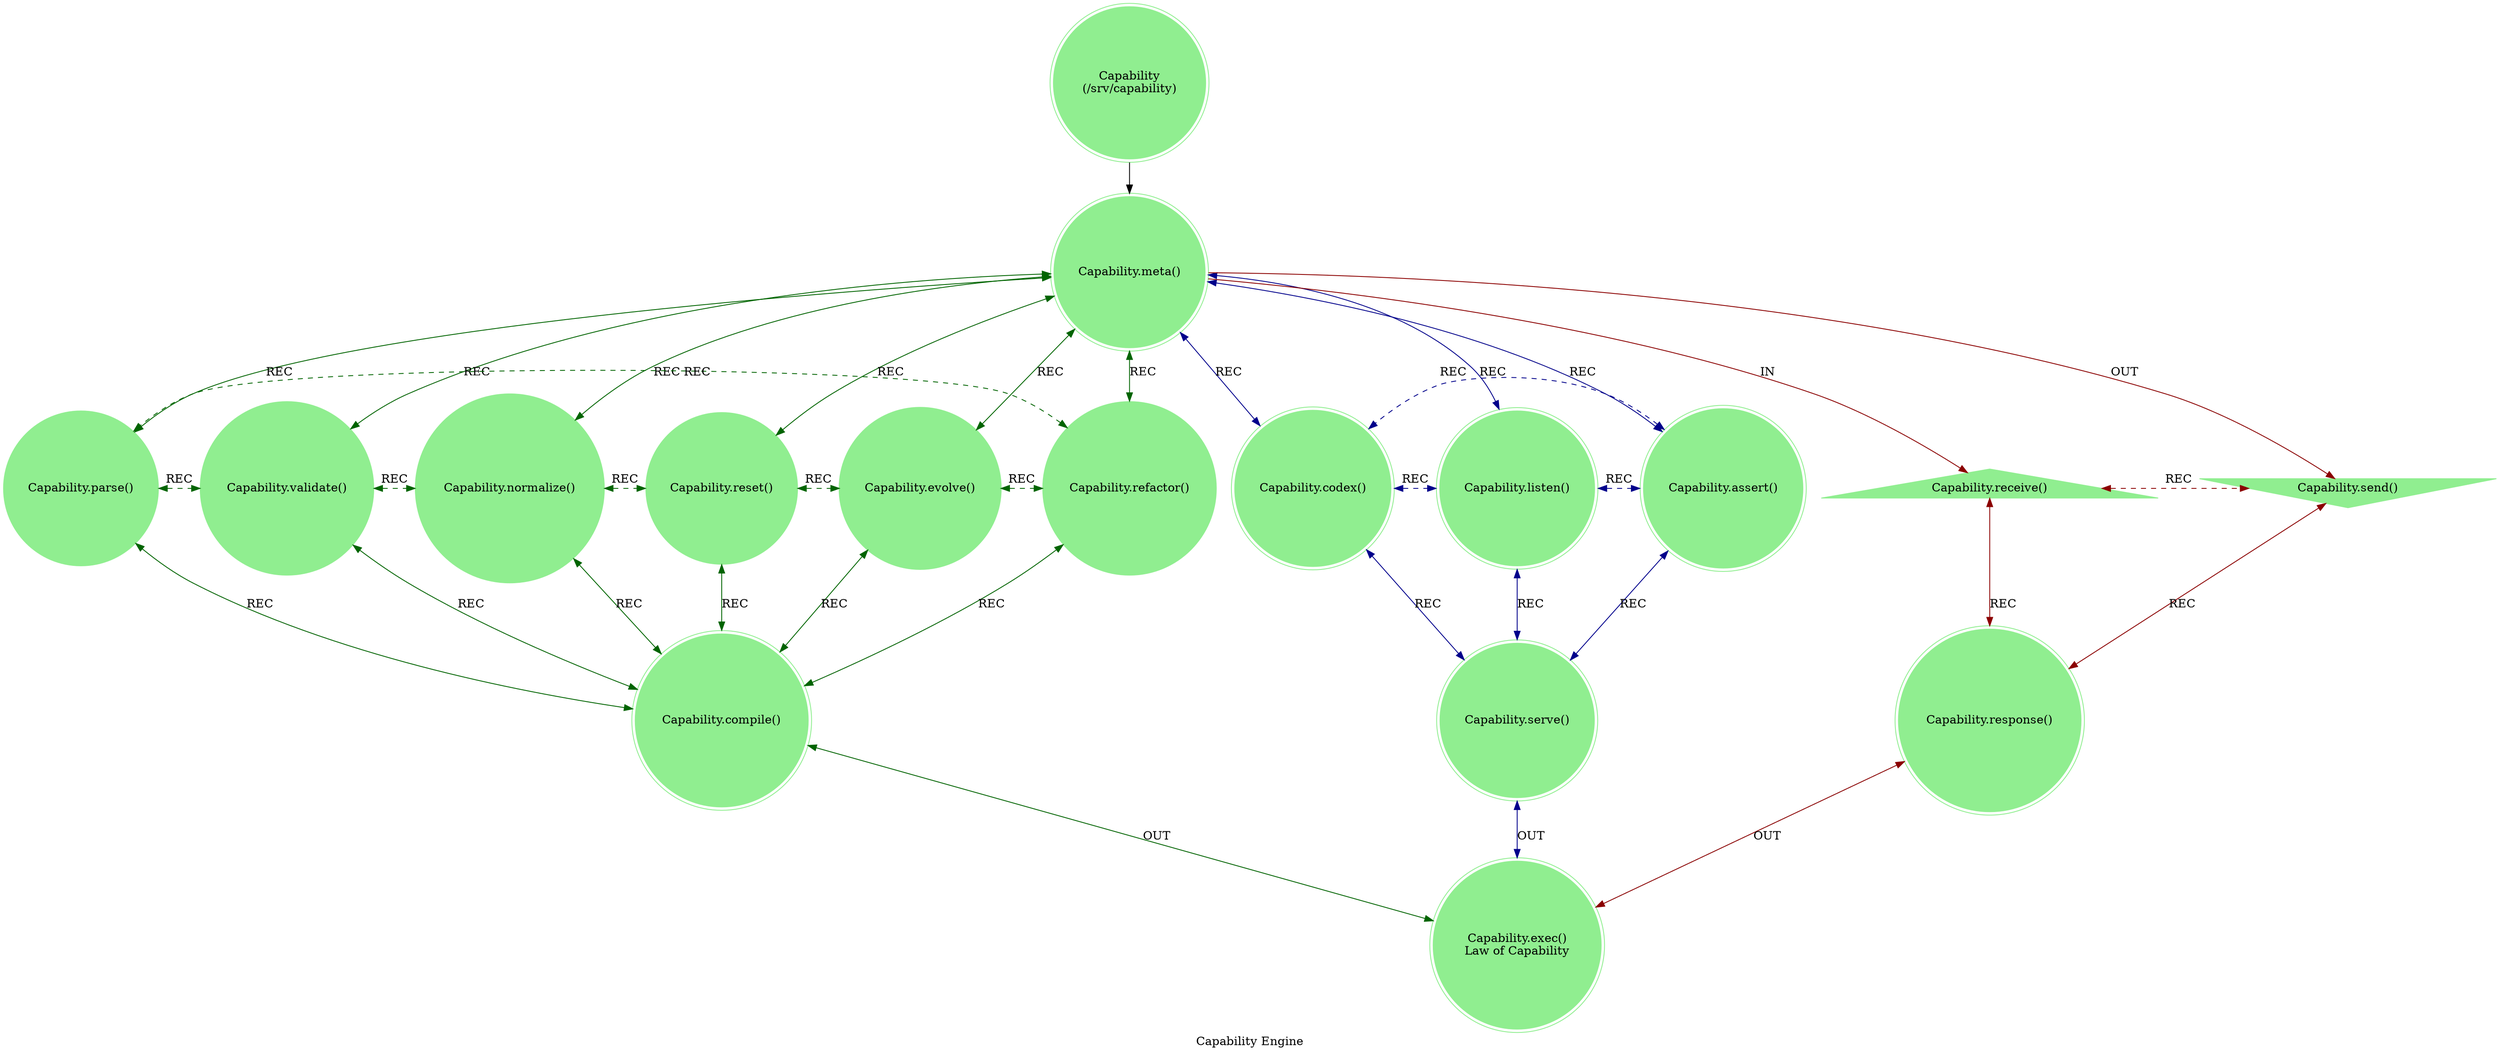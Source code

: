 digraph CapabilityEngine {
    label = "Capability Engine";
    style = filled;
    color = red;
    comment = "";
    node [shape = polygon; sides = 6; style = filled; color = lightgreen;];
    
    spark_3_mythos_t [label = "Capability\n(/srv/capability)";shape = doublecircle;];
    
    // r0::meta();r1,r2,r4,r8,r7,r5;r3,r6,r;ra::receive(),rb::send(),rc::dispatch(),rd::commit(),re::serve(),rf::exec()
    spark_0_capability_t [label = "Capability.meta()";shape = doublecircle;comment = "Engine Init";];
    spark_1_capability_t [label = "Capability.parse()";shape = circle;comment = "";];
    spark_2_capability_t [label = "Capability.validate()";shape = circle;comment = "";];
    spark_4_capability_t [label = "Capability.normalize()";shape = circle;comment = "";];
    spark_8_capability_t [label = "Capability.reset()";shape = circle;comment = "";];
    spark_7_capability_t [label = "Capability.evolve()";shape = circle;comment = "";];
    spark_5_capability_t [label = "Capability.refactor()";shape = circle;comment = "";];
    spark_3_capability_t [label = "Capability.codex()";shape = doublecircle;comment = "`/sys/codex`";];
    spark_6_capability_t [label = "Capability.listen()";shape = doublecircle;comment = "";];
    spark_9_capability_t [label = "Capability.assert()";shape = doublecircle;comment = "";];
    spark_a_capability_t [label = "Capability.receive()";shape = triangle;comment = "";];
    spark_b_capability_t [label = "Capability.send()";shape = invtriangle;comment = "";];
    spark_c_capability_t [label = "Capability.response()";shape = doublecircle;comment = "";];
    spark_d_capability_t [label = "Capability.compile()";shape = doublecircle;comment = "";];
    spark_e_capability_t [label = "Capability.serve()";shape = doublecircle;comment = "`/sys/capability`";];
    spark_f_capability_t [label = "Capability.exec()\nLaw of Capability";shape = doublecircle;comment = "";];
    
    // IN = Input
    // OUT = Output
    // REC = Recursion
    spark_3_mythos_t -> spark_0_capability_t;
    
    spark_0_capability_t -> spark_a_capability_t [label = "IN"; color = darkred; comment = "";];
    spark_0_capability_t -> spark_b_capability_t [label = "OUT"; color = darkred; comment = "";];
    spark_0_capability_t -> {spark_3_capability_t spark_6_capability_t spark_9_capability_t} [label = "REC"; color = darkblue; comment = ""; dir = both;];
    spark_0_capability_t -> {spark_1_capability_t spark_2_capability_t spark_4_capability_t spark_8_capability_t spark_7_capability_t spark_5_capability_t} [label = "REC"; color = darkgreen; comment = ""; dir = both;];
    
    {spark_a_capability_t spark_b_capability_t} -> spark_c_capability_t [label = "REC"; color = darkred; comment = ""; dir = both;];
    {spark_1_capability_t spark_2_capability_t spark_4_capability_t spark_8_capability_t spark_7_capability_t spark_5_capability_t} -> spark_d_capability_t [label = "REC"; color = darkgreen; comment = ""; dir = both;];
    {spark_3_capability_t spark_6_capability_t spark_9_capability_t} -> spark_e_capability_t [label = "REC"; color = darkblue; comment = ""; dir = both;];
    
    spark_1_capability_t -> spark_2_capability_t -> spark_4_capability_t -> spark_8_capability_t -> spark_7_capability_t -> spark_5_capability_t -> spark_1_capability_t [label = "REC"; color = darkgreen; comment = ""; style = dashed; constraint = false; dir = both;];
    spark_3_capability_t -> spark_6_capability_t -> spark_9_capability_t -> spark_3_capability_t [label = "REC"; color = darkblue; comment = ""; style = dashed; constraint = false; dir = both;];
    spark_a_capability_t -> spark_b_capability_t [label = "REC"; color = darkred; comment = ""; constraint = false; style = dashed; dir = both;];
    
    spark_c_capability_t -> spark_f_capability_t [label = "OUT"; color = darkred; comment = ""; dir = both;];
    spark_d_capability_t -> spark_f_capability_t [label = "OUT"; color = darkgreen; comment = ""; dir = both;];
    spark_e_capability_t -> spark_f_capability_t [label = "OUT"; color = darkblue; comment = ""; dir = both;];
}